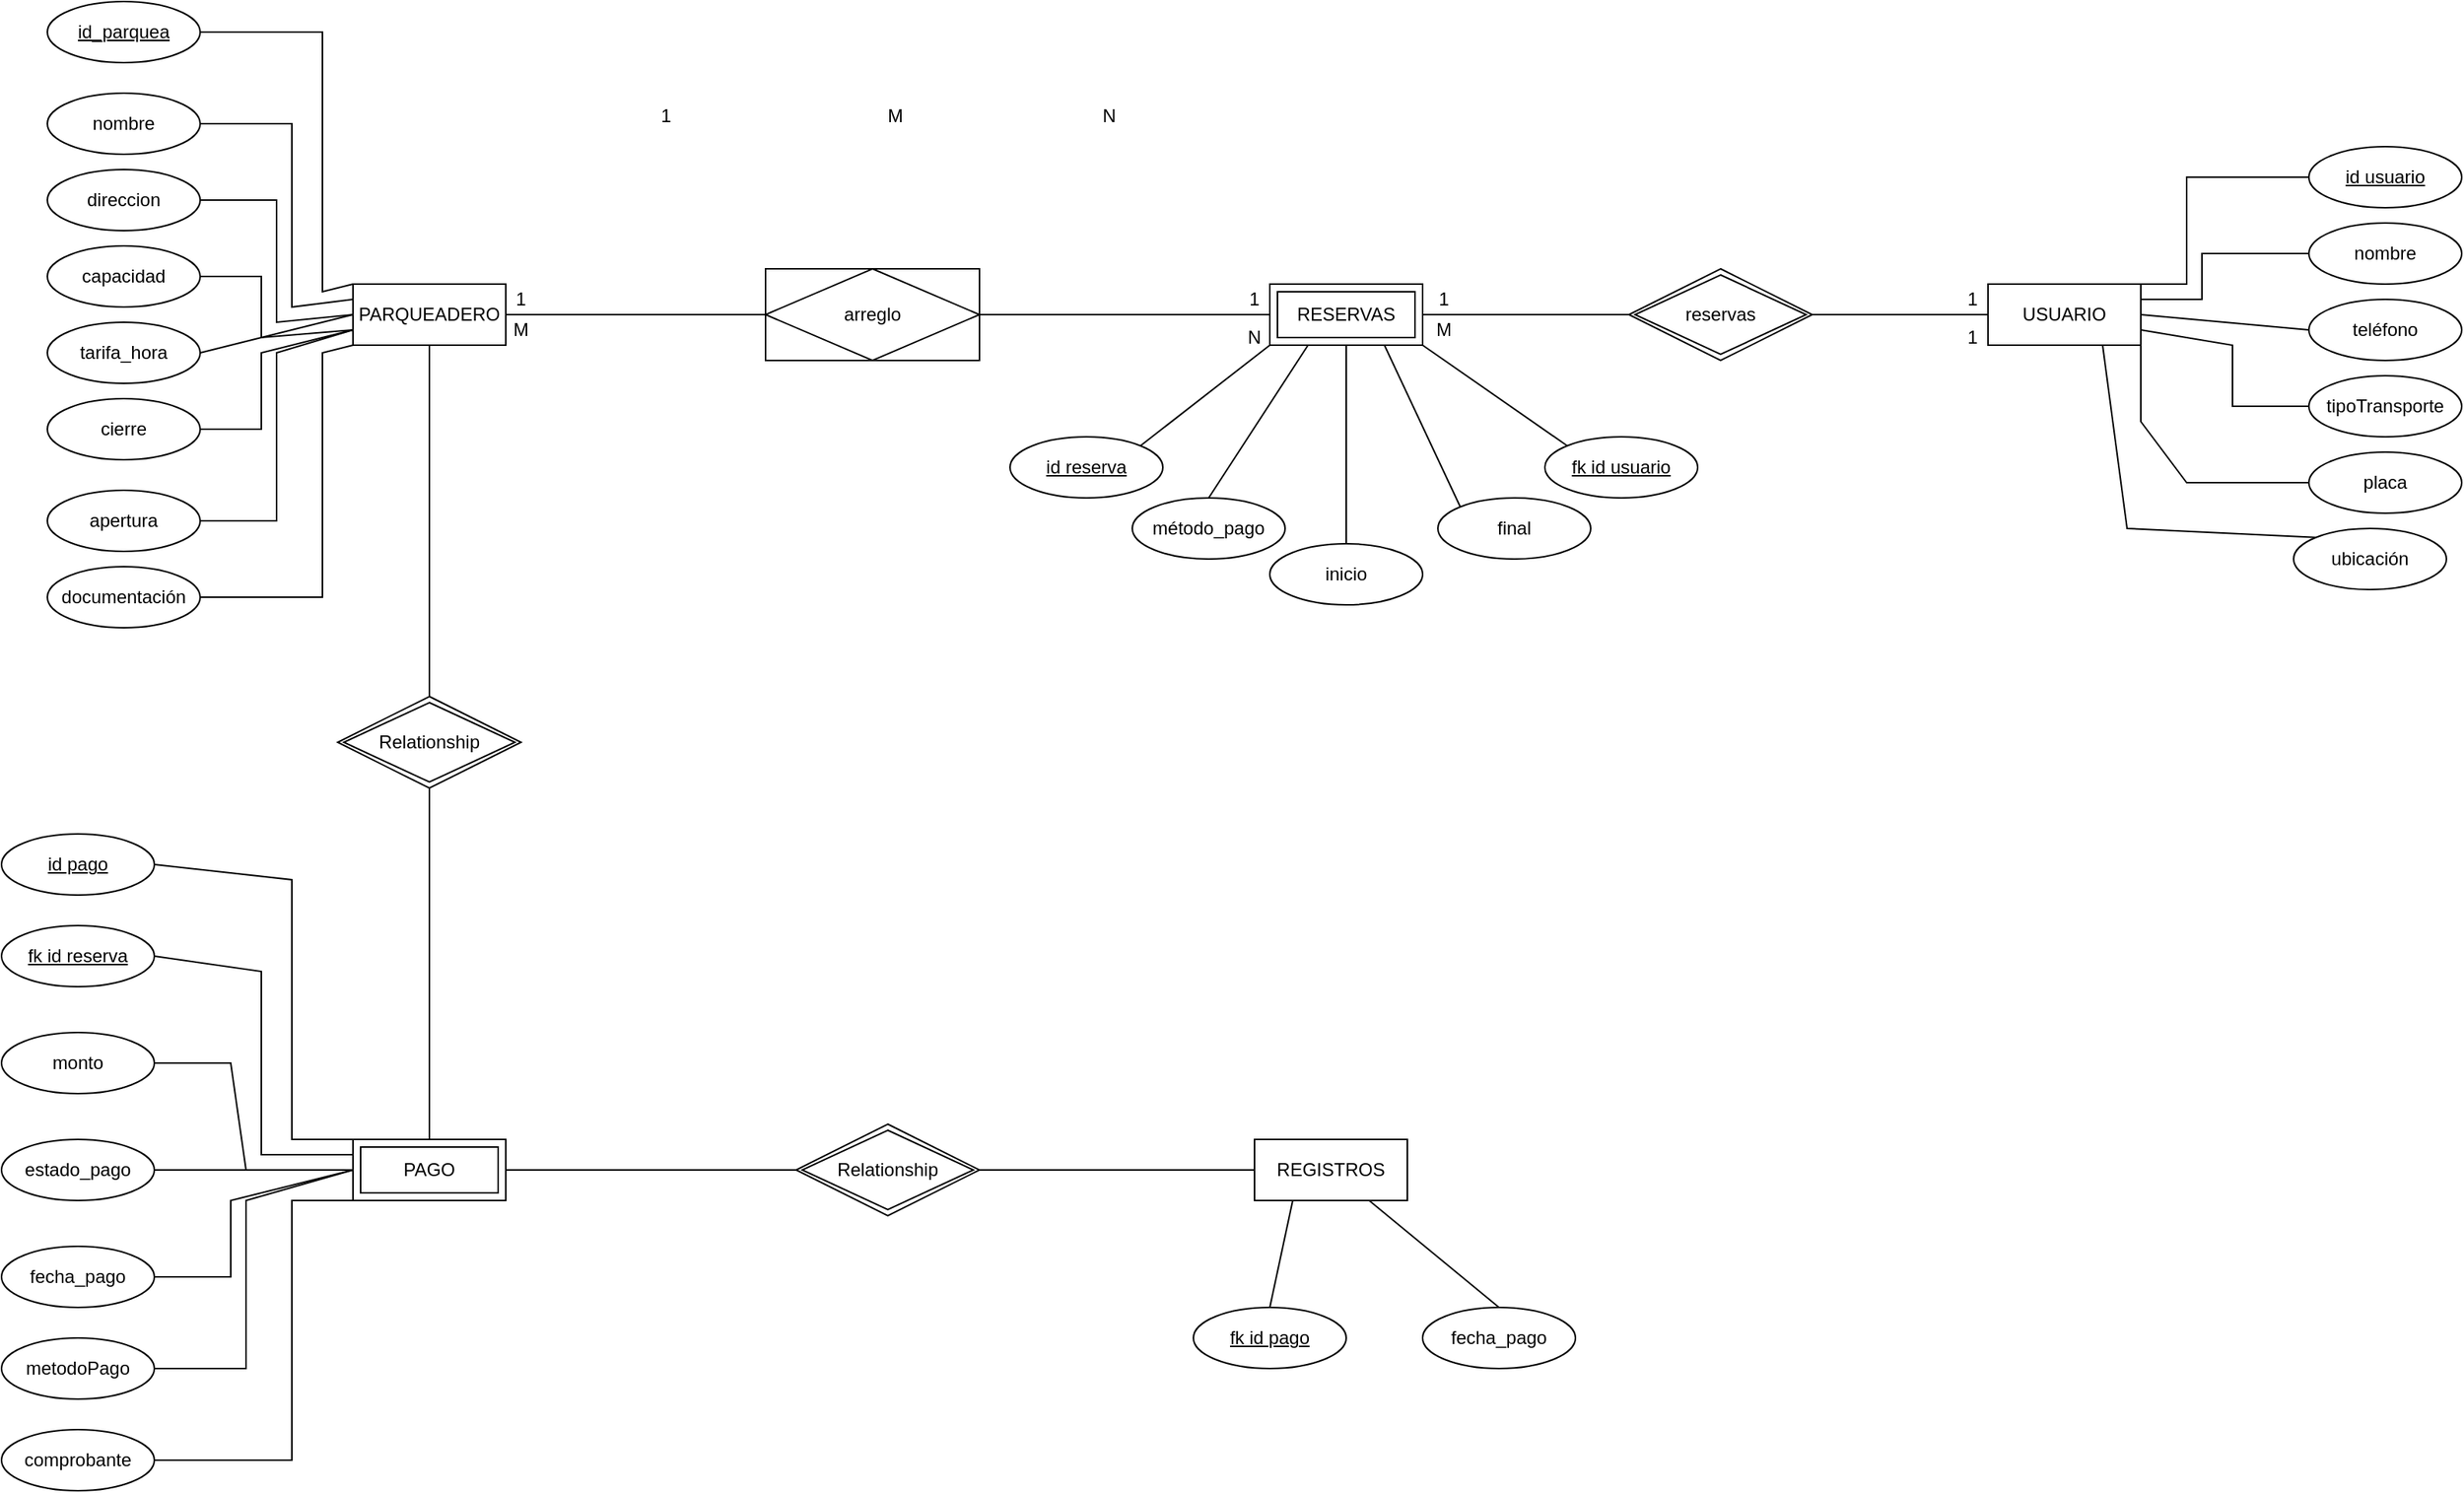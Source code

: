 <mxfile version="24.7.10">
  <diagram name="Página-1" id="D1UG52gK4ZFhQqOSn1Ke">
    <mxGraphModel dx="2514" dy="918" grid="1" gridSize="10" guides="1" tooltips="1" connect="1" arrows="1" fold="1" page="1" pageScale="1" pageWidth="827" pageHeight="1169" math="0" shadow="0">
      <root>
        <mxCell id="0" />
        <mxCell id="1" parent="0" />
        <mxCell id="8Ww00pwWWYWBI8ZVEA0D-1" value="USUARIO" style="whiteSpace=wrap;html=1;align=center;" vertex="1" parent="1">
          <mxGeometry x="800" y="200" width="100" height="40" as="geometry" />
        </mxCell>
        <mxCell id="8Ww00pwWWYWBI8ZVEA0D-4" value="PARQUEADERO" style="whiteSpace=wrap;html=1;align=center;" vertex="1" parent="1">
          <mxGeometry x="-270" y="200" width="100" height="40" as="geometry" />
        </mxCell>
        <mxCell id="8Ww00pwWWYWBI8ZVEA0D-5" value="RESERVAS" style="shape=ext;margin=3;double=1;whiteSpace=wrap;html=1;align=center;" vertex="1" parent="1">
          <mxGeometry x="330" y="200" width="100" height="40" as="geometry" />
        </mxCell>
        <mxCell id="8Ww00pwWWYWBI8ZVEA0D-7" value="capacidad" style="ellipse;whiteSpace=wrap;html=1;align=center;" vertex="1" parent="1">
          <mxGeometry x="-470" y="175" width="100" height="40" as="geometry" />
        </mxCell>
        <mxCell id="8Ww00pwWWYWBI8ZVEA0D-8" value="id_parquea" style="ellipse;whiteSpace=wrap;html=1;align=center;fontStyle=4;" vertex="1" parent="1">
          <mxGeometry x="-470" y="15" width="100" height="40" as="geometry" />
        </mxCell>
        <mxCell id="8Ww00pwWWYWBI8ZVEA0D-9" value="direccion" style="ellipse;whiteSpace=wrap;html=1;align=center;" vertex="1" parent="1">
          <mxGeometry x="-470" y="125" width="100" height="40" as="geometry" />
        </mxCell>
        <mxCell id="8Ww00pwWWYWBI8ZVEA0D-10" value="nombre" style="ellipse;whiteSpace=wrap;html=1;align=center;" vertex="1" parent="1">
          <mxGeometry x="-470" y="75" width="100" height="40" as="geometry" />
        </mxCell>
        <mxCell id="8Ww00pwWWYWBI8ZVEA0D-12" value="tarifa_hora" style="ellipse;whiteSpace=wrap;html=1;align=center;" vertex="1" parent="1">
          <mxGeometry x="-470" y="225" width="100" height="40" as="geometry" />
        </mxCell>
        <mxCell id="8Ww00pwWWYWBI8ZVEA0D-13" value="apertura" style="ellipse;whiteSpace=wrap;html=1;align=center;" vertex="1" parent="1">
          <mxGeometry x="-470" y="335" width="100" height="40" as="geometry" />
        </mxCell>
        <mxCell id="8Ww00pwWWYWBI8ZVEA0D-14" value="cierre" style="ellipse;whiteSpace=wrap;html=1;align=center;" vertex="1" parent="1">
          <mxGeometry x="-470" y="275" width="100" height="40" as="geometry" />
        </mxCell>
        <mxCell id="8Ww00pwWWYWBI8ZVEA0D-15" value="documentación" style="ellipse;whiteSpace=wrap;html=1;align=center;" vertex="1" parent="1">
          <mxGeometry x="-470" y="385" width="100" height="40" as="geometry" />
        </mxCell>
        <mxCell id="8Ww00pwWWYWBI8ZVEA0D-16" value="" style="endArrow=none;html=1;rounded=0;exitX=1;exitY=0.5;exitDx=0;exitDy=0;entryX=0;entryY=0;entryDx=0;entryDy=0;" edge="1" parent="1" source="8Ww00pwWWYWBI8ZVEA0D-8" target="8Ww00pwWWYWBI8ZVEA0D-4">
          <mxGeometry relative="1" as="geometry">
            <mxPoint x="-290" y="115" as="sourcePoint" />
            <mxPoint x="-320" y="285" as="targetPoint" />
            <Array as="points">
              <mxPoint x="-290" y="35" />
              <mxPoint x="-290" y="205" />
            </Array>
          </mxGeometry>
        </mxCell>
        <mxCell id="8Ww00pwWWYWBI8ZVEA0D-17" value="" style="endArrow=none;html=1;rounded=0;exitX=1;exitY=0.5;exitDx=0;exitDy=0;entryX=0;entryY=0.25;entryDx=0;entryDy=0;" edge="1" parent="1" source="8Ww00pwWWYWBI8ZVEA0D-10" target="8Ww00pwWWYWBI8ZVEA0D-4">
          <mxGeometry relative="1" as="geometry">
            <mxPoint x="-370" y="195" as="sourcePoint" />
            <mxPoint x="-270" y="375" as="targetPoint" />
            <Array as="points">
              <mxPoint x="-310" y="95" />
              <mxPoint x="-310" y="215" />
            </Array>
          </mxGeometry>
        </mxCell>
        <mxCell id="8Ww00pwWWYWBI8ZVEA0D-18" value="" style="endArrow=none;html=1;rounded=0;exitX=1;exitY=0.5;exitDx=0;exitDy=0;entryX=0;entryY=0.5;entryDx=0;entryDy=0;" edge="1" parent="1" source="8Ww00pwWWYWBI8ZVEA0D-9" target="8Ww00pwWWYWBI8ZVEA0D-4">
          <mxGeometry relative="1" as="geometry">
            <mxPoint x="-360" y="255" as="sourcePoint" />
            <mxPoint x="-260" y="375" as="targetPoint" />
            <Array as="points">
              <mxPoint x="-320" y="145" />
              <mxPoint x="-320" y="225" />
            </Array>
          </mxGeometry>
        </mxCell>
        <mxCell id="8Ww00pwWWYWBI8ZVEA0D-19" value="" style="endArrow=none;html=1;rounded=0;exitX=1;exitY=0.5;exitDx=0;exitDy=0;entryX=0;entryY=0.75;entryDx=0;entryDy=0;" edge="1" parent="1" source="8Ww00pwWWYWBI8ZVEA0D-7" target="8Ww00pwWWYWBI8ZVEA0D-4">
          <mxGeometry relative="1" as="geometry">
            <mxPoint x="-360" y="205" as="sourcePoint" />
            <mxPoint x="-260" y="285" as="targetPoint" />
            <Array as="points">
              <mxPoint x="-330" y="195" />
              <mxPoint x="-330" y="235" />
            </Array>
          </mxGeometry>
        </mxCell>
        <mxCell id="8Ww00pwWWYWBI8ZVEA0D-20" value="" style="endArrow=none;html=1;rounded=0;exitX=1;exitY=0.5;exitDx=0;exitDy=0;entryX=0;entryY=1;entryDx=0;entryDy=0;" edge="1" parent="1" source="8Ww00pwWWYWBI8ZVEA0D-15" target="8Ww00pwWWYWBI8ZVEA0D-4">
          <mxGeometry relative="1" as="geometry">
            <mxPoint x="-320" y="404.5" as="sourcePoint" />
            <mxPoint x="-230" y="275" as="targetPoint" />
            <Array as="points">
              <mxPoint x="-290" y="405" />
              <mxPoint x="-290" y="245" />
            </Array>
          </mxGeometry>
        </mxCell>
        <mxCell id="8Ww00pwWWYWBI8ZVEA0D-21" value="" style="endArrow=none;html=1;rounded=0;exitX=1;exitY=0.5;exitDx=0;exitDy=0;entryX=0;entryY=0.75;entryDx=0;entryDy=0;" edge="1" parent="1" source="8Ww00pwWWYWBI8ZVEA0D-13" target="8Ww00pwWWYWBI8ZVEA0D-4">
          <mxGeometry relative="1" as="geometry">
            <mxPoint x="-360" y="415" as="sourcePoint" />
            <mxPoint x="-260" y="255" as="targetPoint" />
            <Array as="points">
              <mxPoint x="-320" y="355" />
              <mxPoint x="-320" y="245" />
            </Array>
          </mxGeometry>
        </mxCell>
        <mxCell id="8Ww00pwWWYWBI8ZVEA0D-22" value="" style="endArrow=none;html=1;rounded=0;exitX=1;exitY=0.5;exitDx=0;exitDy=0;entryX=0;entryY=0.75;entryDx=0;entryDy=0;" edge="1" parent="1" source="8Ww00pwWWYWBI8ZVEA0D-14" target="8Ww00pwWWYWBI8ZVEA0D-4">
          <mxGeometry relative="1" as="geometry">
            <mxPoint x="-360" y="365" as="sourcePoint" />
            <mxPoint x="-260" y="245" as="targetPoint" />
            <Array as="points">
              <mxPoint x="-330" y="295" />
              <mxPoint x="-330" y="245" />
            </Array>
          </mxGeometry>
        </mxCell>
        <mxCell id="8Ww00pwWWYWBI8ZVEA0D-23" value="" style="endArrow=none;html=1;rounded=0;exitX=1;exitY=0.5;exitDx=0;exitDy=0;entryX=0;entryY=0.5;entryDx=0;entryDy=0;" edge="1" parent="1" source="8Ww00pwWWYWBI8ZVEA0D-12" target="8Ww00pwWWYWBI8ZVEA0D-4">
          <mxGeometry relative="1" as="geometry">
            <mxPoint x="30" y="115" as="sourcePoint" />
            <mxPoint x="190" y="115" as="targetPoint" />
          </mxGeometry>
        </mxCell>
        <mxCell id="8Ww00pwWWYWBI8ZVEA0D-25" value="REGISTROS" style="whiteSpace=wrap;html=1;align=center;" vertex="1" parent="1">
          <mxGeometry x="320" y="760" width="100" height="40" as="geometry" />
        </mxCell>
        <mxCell id="8Ww00pwWWYWBI8ZVEA0D-27" value="PAGO" style="shape=ext;margin=3;double=1;whiteSpace=wrap;html=1;align=center;" vertex="1" parent="1">
          <mxGeometry x="-270" y="760" width="100" height="40" as="geometry" />
        </mxCell>
        <mxCell id="8Ww00pwWWYWBI8ZVEA0D-28" value="método_pago" style="ellipse;whiteSpace=wrap;html=1;align=center;" vertex="1" parent="1">
          <mxGeometry x="240" y="340" width="100" height="40" as="geometry" />
        </mxCell>
        <mxCell id="8Ww00pwWWYWBI8ZVEA0D-30" value="inicio" style="ellipse;whiteSpace=wrap;html=1;align=center;" vertex="1" parent="1">
          <mxGeometry x="330" y="370" width="100" height="40" as="geometry" />
        </mxCell>
        <mxCell id="8Ww00pwWWYWBI8ZVEA0D-31" value="final" style="ellipse;whiteSpace=wrap;html=1;align=center;" vertex="1" parent="1">
          <mxGeometry x="440" y="340" width="100" height="40" as="geometry" />
        </mxCell>
        <mxCell id="8Ww00pwWWYWBI8ZVEA0D-32" value="fk id usuario" style="ellipse;whiteSpace=wrap;html=1;align=center;fontStyle=4;" vertex="1" parent="1">
          <mxGeometry x="510" y="300" width="100" height="40" as="geometry" />
        </mxCell>
        <mxCell id="8Ww00pwWWYWBI8ZVEA0D-33" value="id reserva" style="ellipse;whiteSpace=wrap;html=1;align=center;fontStyle=4;" vertex="1" parent="1">
          <mxGeometry x="160" y="300" width="100" height="40" as="geometry" />
        </mxCell>
        <mxCell id="8Ww00pwWWYWBI8ZVEA0D-34" value="" style="endArrow=none;html=1;rounded=0;exitX=1;exitY=0;exitDx=0;exitDy=0;entryX=0;entryY=1;entryDx=0;entryDy=0;" edge="1" parent="1" source="8Ww00pwWWYWBI8ZVEA0D-33" target="8Ww00pwWWYWBI8ZVEA0D-5">
          <mxGeometry relative="1" as="geometry">
            <mxPoint x="270" y="310" as="sourcePoint" />
            <mxPoint x="430" y="310" as="targetPoint" />
          </mxGeometry>
        </mxCell>
        <mxCell id="8Ww00pwWWYWBI8ZVEA0D-35" value="" style="endArrow=none;html=1;rounded=0;exitX=0.5;exitY=0;exitDx=0;exitDy=0;entryX=0.25;entryY=1;entryDx=0;entryDy=0;" edge="1" parent="1" source="8Ww00pwWWYWBI8ZVEA0D-28" target="8Ww00pwWWYWBI8ZVEA0D-5">
          <mxGeometry relative="1" as="geometry">
            <mxPoint x="265" y="316" as="sourcePoint" />
            <mxPoint x="340" y="250" as="targetPoint" />
          </mxGeometry>
        </mxCell>
        <mxCell id="8Ww00pwWWYWBI8ZVEA0D-36" value="" style="endArrow=none;html=1;rounded=0;exitX=0.5;exitY=0;exitDx=0;exitDy=0;entryX=0.5;entryY=1;entryDx=0;entryDy=0;" edge="1" parent="1" source="8Ww00pwWWYWBI8ZVEA0D-30" target="8Ww00pwWWYWBI8ZVEA0D-5">
          <mxGeometry relative="1" as="geometry">
            <mxPoint x="300" y="350" as="sourcePoint" />
            <mxPoint x="365" y="250" as="targetPoint" />
          </mxGeometry>
        </mxCell>
        <mxCell id="8Ww00pwWWYWBI8ZVEA0D-37" value="" style="endArrow=none;html=1;rounded=0;exitX=0;exitY=0;exitDx=0;exitDy=0;entryX=0.75;entryY=1;entryDx=0;entryDy=0;" edge="1" parent="1" source="8Ww00pwWWYWBI8ZVEA0D-31" target="8Ww00pwWWYWBI8ZVEA0D-5">
          <mxGeometry relative="1" as="geometry">
            <mxPoint x="400" y="380" as="sourcePoint" />
            <mxPoint x="390" y="250" as="targetPoint" />
          </mxGeometry>
        </mxCell>
        <mxCell id="8Ww00pwWWYWBI8ZVEA0D-38" value="" style="endArrow=none;html=1;rounded=0;exitX=0;exitY=0;exitDx=0;exitDy=0;entryX=1;entryY=1;entryDx=0;entryDy=0;" edge="1" parent="1" source="8Ww00pwWWYWBI8ZVEA0D-32" target="8Ww00pwWWYWBI8ZVEA0D-5">
          <mxGeometry relative="1" as="geometry">
            <mxPoint x="475" y="356" as="sourcePoint" />
            <mxPoint x="415" y="250" as="targetPoint" />
          </mxGeometry>
        </mxCell>
        <mxCell id="8Ww00pwWWYWBI8ZVEA0D-39" value="id usuario" style="ellipse;whiteSpace=wrap;html=1;align=center;fontStyle=4;" vertex="1" parent="1">
          <mxGeometry x="1010" y="110" width="100" height="40" as="geometry" />
        </mxCell>
        <mxCell id="8Ww00pwWWYWBI8ZVEA0D-40" value="nombre" style="ellipse;whiteSpace=wrap;html=1;align=center;" vertex="1" parent="1">
          <mxGeometry x="1010" y="160" width="100" height="40" as="geometry" />
        </mxCell>
        <mxCell id="8Ww00pwWWYWBI8ZVEA0D-41" value="teléfono" style="ellipse;whiteSpace=wrap;html=1;align=center;" vertex="1" parent="1">
          <mxGeometry x="1010" y="210" width="100" height="40" as="geometry" />
        </mxCell>
        <mxCell id="8Ww00pwWWYWBI8ZVEA0D-42" value="tipoTransp&lt;span style=&quot;color: rgba(0, 0, 0, 0); font-family: monospace; font-size: 0px; text-align: start; text-wrap: nowrap;&quot;&gt;%3CmxGraphModel%3E%3Croot%3E%3CmxCell%20id%3D%220%22%2F%3E%3CmxCell%20id%3D%221%22%20parent%3D%220%22%2F%3E%3CmxCell%20id%3D%222%22%20value%3D%22tel%C3%A9fono%22%20style%3D%22ellipse%3BwhiteSpace%3Dwrap%3Bhtml%3D1%3Balign%3Dcenter%3B%22%20vertex%3D%221%22%20parent%3D%221%22%3E%3CmxGeometry%20x%3D%221220%22%20y%3D%22230%22%20width%3D%22100%22%20height%3D%2240%22%20as%3D%22geometry%22%2F%3E%3C%2FmxCell%3E%3C%2Froot%3E%3C%2FmxGraphModel%3E&lt;/span&gt;orte" style="ellipse;whiteSpace=wrap;html=1;align=center;" vertex="1" parent="1">
          <mxGeometry x="1010" y="260" width="100" height="40" as="geometry" />
        </mxCell>
        <mxCell id="8Ww00pwWWYWBI8ZVEA0D-43" value="placa" style="ellipse;whiteSpace=wrap;html=1;align=center;" vertex="1" parent="1">
          <mxGeometry x="1010" y="310" width="100" height="40" as="geometry" />
        </mxCell>
        <mxCell id="8Ww00pwWWYWBI8ZVEA0D-44" value="" style="endArrow=none;html=1;rounded=0;entryX=0;entryY=0.5;entryDx=0;entryDy=0;exitX=1;exitY=0;exitDx=0;exitDy=0;" edge="1" parent="1" source="8Ww00pwWWYWBI8ZVEA0D-1" target="8Ww00pwWWYWBI8ZVEA0D-39">
          <mxGeometry relative="1" as="geometry">
            <mxPoint x="930" y="250" as="sourcePoint" />
            <mxPoint x="970" y="129.5" as="targetPoint" />
            <Array as="points">
              <mxPoint x="930" y="200" />
              <mxPoint x="930" y="130" />
            </Array>
          </mxGeometry>
        </mxCell>
        <mxCell id="8Ww00pwWWYWBI8ZVEA0D-45" value="" style="endArrow=none;html=1;rounded=0;entryX=0;entryY=0.5;entryDx=0;entryDy=0;exitX=1;exitY=0.25;exitDx=0;exitDy=0;" edge="1" parent="1" source="8Ww00pwWWYWBI8ZVEA0D-1" target="8Ww00pwWWYWBI8ZVEA0D-40">
          <mxGeometry relative="1" as="geometry">
            <mxPoint x="910" y="210" as="sourcePoint" />
            <mxPoint x="1020" y="140" as="targetPoint" />
            <Array as="points">
              <mxPoint x="940" y="210" />
              <mxPoint x="940" y="180" />
            </Array>
          </mxGeometry>
        </mxCell>
        <mxCell id="8Ww00pwWWYWBI8ZVEA0D-47" value="" style="endArrow=none;html=1;rounded=0;exitX=1;exitY=0.5;exitDx=0;exitDy=0;entryX=0;entryY=0.5;entryDx=0;entryDy=0;" edge="1" parent="1" source="8Ww00pwWWYWBI8ZVEA0D-1" target="8Ww00pwWWYWBI8ZVEA0D-41">
          <mxGeometry relative="1" as="geometry">
            <mxPoint x="790" y="279.5" as="sourcePoint" />
            <mxPoint x="950" y="279.5" as="targetPoint" />
          </mxGeometry>
        </mxCell>
        <mxCell id="8Ww00pwWWYWBI8ZVEA0D-48" value="" style="endArrow=none;html=1;rounded=0;exitX=1;exitY=0.75;exitDx=0;exitDy=0;entryX=0;entryY=0.5;entryDx=0;entryDy=0;" edge="1" parent="1" source="8Ww00pwWWYWBI8ZVEA0D-1" target="8Ww00pwWWYWBI8ZVEA0D-42">
          <mxGeometry relative="1" as="geometry">
            <mxPoint x="910" y="270" as="sourcePoint" />
            <mxPoint x="960" y="300" as="targetPoint" />
            <Array as="points">
              <mxPoint x="960" y="240" />
              <mxPoint x="960" y="280" />
            </Array>
          </mxGeometry>
        </mxCell>
        <mxCell id="8Ww00pwWWYWBI8ZVEA0D-49" value="" style="endArrow=none;html=1;rounded=0;exitX=1;exitY=1;exitDx=0;exitDy=0;entryX=0;entryY=0.5;entryDx=0;entryDy=0;" edge="1" parent="1" source="8Ww00pwWWYWBI8ZVEA0D-1" target="8Ww00pwWWYWBI8ZVEA0D-43">
          <mxGeometry relative="1" as="geometry">
            <mxPoint x="890" y="359.5" as="sourcePoint" />
            <mxPoint x="1050" y="359.5" as="targetPoint" />
            <Array as="points">
              <mxPoint x="900" y="290" />
              <mxPoint x="930" y="330" />
            </Array>
          </mxGeometry>
        </mxCell>
        <mxCell id="8Ww00pwWWYWBI8ZVEA0D-52" value="fecha_pago" style="ellipse;whiteSpace=wrap;html=1;align=center;" vertex="1" parent="1">
          <mxGeometry x="430" y="870" width="100" height="40" as="geometry" />
        </mxCell>
        <mxCell id="8Ww00pwWWYWBI8ZVEA0D-54" value="fk id pago" style="ellipse;whiteSpace=wrap;html=1;align=center;fontStyle=4;" vertex="1" parent="1">
          <mxGeometry x="280" y="870" width="100" height="40" as="geometry" />
        </mxCell>
        <mxCell id="8Ww00pwWWYWBI8ZVEA0D-55" value="" style="endArrow=none;html=1;rounded=0;exitX=0.5;exitY=0;exitDx=0;exitDy=0;entryX=0.25;entryY=1;entryDx=0;entryDy=0;" edge="1" parent="1" source="8Ww00pwWWYWBI8ZVEA0D-54" target="8Ww00pwWWYWBI8ZVEA0D-25">
          <mxGeometry relative="1" as="geometry">
            <mxPoint x="620" y="930" as="sourcePoint" />
            <mxPoint x="780" y="930" as="targetPoint" />
          </mxGeometry>
        </mxCell>
        <mxCell id="8Ww00pwWWYWBI8ZVEA0D-56" value="" style="endArrow=none;html=1;rounded=0;exitX=0.5;exitY=0;exitDx=0;exitDy=0;entryX=0.75;entryY=1;entryDx=0;entryDy=0;" edge="1" parent="1" source="8Ww00pwWWYWBI8ZVEA0D-52" target="8Ww00pwWWYWBI8ZVEA0D-25">
          <mxGeometry relative="1" as="geometry">
            <mxPoint x="395" y="900" as="sourcePoint" />
            <mxPoint x="450" y="840" as="targetPoint" />
          </mxGeometry>
        </mxCell>
        <mxCell id="8Ww00pwWWYWBI8ZVEA0D-60" value="id pago" style="ellipse;whiteSpace=wrap;html=1;align=center;fontStyle=4;" vertex="1" parent="1">
          <mxGeometry x="-500" y="560" width="100" height="40" as="geometry" />
        </mxCell>
        <mxCell id="8Ww00pwWWYWBI8ZVEA0D-61" value="fk id reserva" style="ellipse;whiteSpace=wrap;html=1;align=center;fontStyle=4;" vertex="1" parent="1">
          <mxGeometry x="-500" y="620" width="100" height="40" as="geometry" />
        </mxCell>
        <mxCell id="8Ww00pwWWYWBI8ZVEA0D-62" value="monto" style="ellipse;whiteSpace=wrap;html=1;align=center;" vertex="1" parent="1">
          <mxGeometry x="-500" y="690" width="100" height="40" as="geometry" />
        </mxCell>
        <mxCell id="8Ww00pwWWYWBI8ZVEA0D-63" value="fecha_pago" style="ellipse;whiteSpace=wrap;html=1;align=center;" vertex="1" parent="1">
          <mxGeometry x="-500" y="830" width="100" height="40" as="geometry" />
        </mxCell>
        <mxCell id="8Ww00pwWWYWBI8ZVEA0D-64" value="metodoPago" style="ellipse;whiteSpace=wrap;html=1;align=center;" vertex="1" parent="1">
          <mxGeometry x="-500" y="890" width="100" height="40" as="geometry" />
        </mxCell>
        <mxCell id="8Ww00pwWWYWBI8ZVEA0D-65" value="&lt;div style=&quot;text-align: left;&quot;&gt;&lt;span style=&quot;background-color: initial;&quot;&gt;estado_pago&lt;/span&gt;&lt;/div&gt;" style="ellipse;whiteSpace=wrap;html=1;align=center;" vertex="1" parent="1">
          <mxGeometry x="-500" y="760" width="100" height="40" as="geometry" />
        </mxCell>
        <mxCell id="8Ww00pwWWYWBI8ZVEA0D-66" value="comprobante" style="ellipse;whiteSpace=wrap;html=1;align=center;" vertex="1" parent="1">
          <mxGeometry x="-500" y="950" width="100" height="40" as="geometry" />
        </mxCell>
        <mxCell id="8Ww00pwWWYWBI8ZVEA0D-75" value="" style="endArrow=none;html=1;rounded=0;exitX=1;exitY=0.5;exitDx=0;exitDy=0;entryX=0;entryY=0;entryDx=0;entryDy=0;" edge="1" parent="1" source="8Ww00pwWWYWBI8ZVEA0D-60" target="8Ww00pwWWYWBI8ZVEA0D-27">
          <mxGeometry relative="1" as="geometry">
            <mxPoint x="-390" y="590" as="sourcePoint" />
            <mxPoint x="-290" y="760" as="targetPoint" />
            <Array as="points">
              <mxPoint x="-310" y="590" />
              <mxPoint x="-310" y="760" />
            </Array>
          </mxGeometry>
        </mxCell>
        <mxCell id="8Ww00pwWWYWBI8ZVEA0D-76" value="" style="endArrow=none;html=1;rounded=0;exitX=1;exitY=0.5;exitDx=0;exitDy=0;entryX=0;entryY=0.25;entryDx=0;entryDy=0;" edge="1" parent="1" source="8Ww00pwWWYWBI8ZVEA0D-61" target="8Ww00pwWWYWBI8ZVEA0D-27">
          <mxGeometry relative="1" as="geometry">
            <mxPoint x="-390" y="650" as="sourcePoint" />
            <mxPoint x="-290" y="770" as="targetPoint" />
            <Array as="points">
              <mxPoint x="-330" y="650" />
              <mxPoint x="-330" y="770" />
            </Array>
          </mxGeometry>
        </mxCell>
        <mxCell id="8Ww00pwWWYWBI8ZVEA0D-77" value="" style="endArrow=none;html=1;rounded=0;exitX=1;exitY=0.5;exitDx=0;exitDy=0;entryX=0;entryY=0.5;entryDx=0;entryDy=0;" edge="1" parent="1" source="8Ww00pwWWYWBI8ZVEA0D-62" target="8Ww00pwWWYWBI8ZVEA0D-27">
          <mxGeometry relative="1" as="geometry">
            <mxPoint x="-390" y="700" as="sourcePoint" />
            <mxPoint x="-290" y="780" as="targetPoint" />
            <Array as="points">
              <mxPoint x="-350" y="710" />
              <mxPoint x="-340" y="780" />
            </Array>
          </mxGeometry>
        </mxCell>
        <mxCell id="8Ww00pwWWYWBI8ZVEA0D-79" value="" style="endArrow=none;html=1;rounded=0;exitX=1;exitY=0.5;exitDx=0;exitDy=0;entryX=0;entryY=1;entryDx=0;entryDy=0;" edge="1" parent="1" source="8Ww00pwWWYWBI8ZVEA0D-66" target="8Ww00pwWWYWBI8ZVEA0D-27">
          <mxGeometry relative="1" as="geometry">
            <mxPoint x="-390" y="960" as="sourcePoint" />
            <mxPoint x="-290" y="800" as="targetPoint" />
            <Array as="points">
              <mxPoint x="-310" y="970" />
              <mxPoint x="-310" y="800" />
            </Array>
          </mxGeometry>
        </mxCell>
        <mxCell id="8Ww00pwWWYWBI8ZVEA0D-80" value="" style="endArrow=none;html=1;rounded=0;exitX=1;exitY=0.5;exitDx=0;exitDy=0;entryX=0;entryY=0.5;entryDx=0;entryDy=0;" edge="1" parent="1" source="8Ww00pwWWYWBI8ZVEA0D-64" target="8Ww00pwWWYWBI8ZVEA0D-27">
          <mxGeometry relative="1" as="geometry">
            <mxPoint x="-390" y="910" as="sourcePoint" />
            <mxPoint x="-290" y="790" as="targetPoint" />
            <Array as="points">
              <mxPoint x="-340" y="910" />
              <mxPoint x="-340" y="800" />
            </Array>
          </mxGeometry>
        </mxCell>
        <mxCell id="8Ww00pwWWYWBI8ZVEA0D-81" value="" style="endArrow=none;html=1;rounded=0;exitX=1;exitY=0.5;exitDx=0;exitDy=0;entryX=0;entryY=0.5;entryDx=0;entryDy=0;" edge="1" parent="1" source="8Ww00pwWWYWBI8ZVEA0D-63" target="8Ww00pwWWYWBI8ZVEA0D-27">
          <mxGeometry relative="1" as="geometry">
            <mxPoint x="-390" y="850" as="sourcePoint" />
            <mxPoint x="-290" y="790" as="targetPoint" />
            <Array as="points">
              <mxPoint x="-350" y="850" />
              <mxPoint x="-350" y="800" />
            </Array>
          </mxGeometry>
        </mxCell>
        <mxCell id="8Ww00pwWWYWBI8ZVEA0D-82" value="" style="endArrow=none;html=1;rounded=0;exitX=1;exitY=0.5;exitDx=0;exitDy=0;entryX=0;entryY=0.5;entryDx=0;entryDy=0;" edge="1" parent="1" source="8Ww00pwWWYWBI8ZVEA0D-65" target="8Ww00pwWWYWBI8ZVEA0D-27">
          <mxGeometry relative="1" as="geometry">
            <mxPoint x="-390" y="800" as="sourcePoint" />
            <mxPoint x="-290" y="780" as="targetPoint" />
          </mxGeometry>
        </mxCell>
        <mxCell id="8Ww00pwWWYWBI8ZVEA0D-85" value="reservas" style="shape=rhombus;double=1;perimeter=rhombusPerimeter;whiteSpace=wrap;html=1;align=center;" vertex="1" parent="1">
          <mxGeometry x="565" y="190" width="120" height="60" as="geometry" />
        </mxCell>
        <mxCell id="8Ww00pwWWYWBI8ZVEA0D-86" value="" style="endArrow=none;html=1;rounded=0;exitX=1;exitY=0.5;exitDx=0;exitDy=0;entryX=0;entryY=0.5;entryDx=0;entryDy=0;" edge="1" parent="1" source="8Ww00pwWWYWBI8ZVEA0D-5" target="8Ww00pwWWYWBI8ZVEA0D-85">
          <mxGeometry relative="1" as="geometry">
            <mxPoint x="460" y="280" as="sourcePoint" />
            <mxPoint x="620" y="280" as="targetPoint" />
          </mxGeometry>
        </mxCell>
        <mxCell id="8Ww00pwWWYWBI8ZVEA0D-87" value="" style="endArrow=none;html=1;rounded=0;exitX=1;exitY=0.5;exitDx=0;exitDy=0;entryX=0;entryY=0.5;entryDx=0;entryDy=0;" edge="1" parent="1" source="8Ww00pwWWYWBI8ZVEA0D-85" target="8Ww00pwWWYWBI8ZVEA0D-1">
          <mxGeometry relative="1" as="geometry">
            <mxPoint x="725" y="269.41" as="sourcePoint" />
            <mxPoint x="995" y="269.41" as="targetPoint" />
          </mxGeometry>
        </mxCell>
        <mxCell id="8Ww00pwWWYWBI8ZVEA0D-88" value="1" style="text;strokeColor=none;align=center;fillColor=none;html=1;verticalAlign=middle;whiteSpace=wrap;rounded=0;" vertex="1" parent="1">
          <mxGeometry x="-95" y="75" width="60" height="30" as="geometry" />
        </mxCell>
        <mxCell id="8Ww00pwWWYWBI8ZVEA0D-89" value="M" style="text;strokeColor=none;align=center;fillColor=none;html=1;verticalAlign=middle;whiteSpace=wrap;rounded=0;" vertex="1" parent="1">
          <mxGeometry x="55" y="75" width="60" height="30" as="geometry" />
        </mxCell>
        <mxCell id="8Ww00pwWWYWBI8ZVEA0D-90" value="N" style="text;strokeColor=none;align=center;fillColor=none;html=1;verticalAlign=middle;whiteSpace=wrap;rounded=0;" vertex="1" parent="1">
          <mxGeometry x="195" y="75" width="60" height="30" as="geometry" />
        </mxCell>
        <mxCell id="8Ww00pwWWYWBI8ZVEA0D-91" value="1" style="text;strokeColor=none;align=center;fillColor=none;html=1;verticalAlign=middle;whiteSpace=wrap;rounded=0;" vertex="1" parent="1">
          <mxGeometry x="760" y="195" width="60" height="30" as="geometry" />
        </mxCell>
        <mxCell id="8Ww00pwWWYWBI8ZVEA0D-92" value="M" style="text;strokeColor=none;align=center;fillColor=none;html=1;verticalAlign=middle;whiteSpace=wrap;rounded=0;" vertex="1" parent="1">
          <mxGeometry x="414" y="215" width="60" height="30" as="geometry" />
        </mxCell>
        <mxCell id="8Ww00pwWWYWBI8ZVEA0D-94" value="1" style="text;strokeColor=none;align=center;fillColor=none;html=1;verticalAlign=middle;whiteSpace=wrap;rounded=0;" vertex="1" parent="1">
          <mxGeometry x="414" y="195" width="60" height="30" as="geometry" />
        </mxCell>
        <mxCell id="8Ww00pwWWYWBI8ZVEA0D-95" value="1" style="text;strokeColor=none;align=center;fillColor=none;html=1;verticalAlign=middle;whiteSpace=wrap;rounded=0;" vertex="1" parent="1">
          <mxGeometry x="760" y="220" width="60" height="30" as="geometry" />
        </mxCell>
        <mxCell id="8Ww00pwWWYWBI8ZVEA0D-96" value="arreglo" style="shape=associativeEntity;whiteSpace=wrap;html=1;align=center;" vertex="1" parent="1">
          <mxGeometry y="190" width="140" height="60" as="geometry" />
        </mxCell>
        <mxCell id="8Ww00pwWWYWBI8ZVEA0D-97" value="" style="endArrow=none;html=1;rounded=0;exitX=1;exitY=0.5;exitDx=0;exitDy=0;entryX=0;entryY=0.5;entryDx=0;entryDy=0;" edge="1" parent="1" source="8Ww00pwWWYWBI8ZVEA0D-4" target="8Ww00pwWWYWBI8ZVEA0D-96">
          <mxGeometry relative="1" as="geometry">
            <mxPoint x="-270" y="280" as="sourcePoint" />
            <mxPoint x="-110" y="280" as="targetPoint" />
          </mxGeometry>
        </mxCell>
        <mxCell id="8Ww00pwWWYWBI8ZVEA0D-98" value="" style="endArrow=none;html=1;rounded=0;exitX=1;exitY=0.5;exitDx=0;exitDy=0;entryX=0;entryY=0.5;entryDx=0;entryDy=0;" edge="1" parent="1" source="8Ww00pwWWYWBI8ZVEA0D-96" target="8Ww00pwWWYWBI8ZVEA0D-5">
          <mxGeometry relative="1" as="geometry">
            <mxPoint x="170" y="235" as="sourcePoint" />
            <mxPoint x="310" y="240" as="targetPoint" />
          </mxGeometry>
        </mxCell>
        <mxCell id="8Ww00pwWWYWBI8ZVEA0D-99" value="ubicación" style="ellipse;whiteSpace=wrap;html=1;align=center;" vertex="1" parent="1">
          <mxGeometry x="1000" y="360" width="100" height="40" as="geometry" />
        </mxCell>
        <mxCell id="8Ww00pwWWYWBI8ZVEA0D-100" value="" style="endArrow=none;html=1;rounded=0;exitX=0.75;exitY=1;exitDx=0;exitDy=0;entryX=0;entryY=0;entryDx=0;entryDy=0;" edge="1" parent="1" source="8Ww00pwWWYWBI8ZVEA0D-1" target="8Ww00pwWWYWBI8ZVEA0D-99">
          <mxGeometry relative="1" as="geometry">
            <mxPoint x="790" y="354.41" as="sourcePoint" />
            <mxPoint x="950" y="354.41" as="targetPoint" />
            <Array as="points">
              <mxPoint x="891" y="360" />
            </Array>
          </mxGeometry>
        </mxCell>
        <mxCell id="8Ww00pwWWYWBI8ZVEA0D-101" value="" style="endArrow=none;html=1;rounded=0;exitX=1;exitY=0.5;exitDx=0;exitDy=0;entryX=0;entryY=0.5;entryDx=0;entryDy=0;" edge="1" parent="1" source="8Ww00pwWWYWBI8ZVEA0D-27" target="8Ww00pwWWYWBI8ZVEA0D-102">
          <mxGeometry relative="1" as="geometry">
            <mxPoint x="260" y="630" as="sourcePoint" />
            <mxPoint y="780" as="targetPoint" />
          </mxGeometry>
        </mxCell>
        <mxCell id="8Ww00pwWWYWBI8ZVEA0D-102" value="Relationship" style="shape=rhombus;double=1;perimeter=rhombusPerimeter;whiteSpace=wrap;html=1;align=center;" vertex="1" parent="1">
          <mxGeometry x="20" y="750" width="120" height="60" as="geometry" />
        </mxCell>
        <mxCell id="8Ww00pwWWYWBI8ZVEA0D-103" value="" style="endArrow=none;html=1;rounded=0;exitX=1;exitY=0.5;exitDx=0;exitDy=0;entryX=0;entryY=0.5;entryDx=0;entryDy=0;" edge="1" parent="1" source="8Ww00pwWWYWBI8ZVEA0D-102" target="8Ww00pwWWYWBI8ZVEA0D-25">
          <mxGeometry relative="1" as="geometry">
            <mxPoint x="190" y="770" as="sourcePoint" />
            <mxPoint x="390" y="770" as="targetPoint" />
          </mxGeometry>
        </mxCell>
        <mxCell id="8Ww00pwWWYWBI8ZVEA0D-104" value="Relationship" style="shape=rhombus;double=1;perimeter=rhombusPerimeter;whiteSpace=wrap;html=1;align=center;" vertex="1" parent="1">
          <mxGeometry x="-280" y="470" width="120" height="60" as="geometry" />
        </mxCell>
        <mxCell id="8Ww00pwWWYWBI8ZVEA0D-105" value="" style="endArrow=none;html=1;rounded=0;exitX=0.5;exitY=0;exitDx=0;exitDy=0;entryX=0.5;entryY=1;entryDx=0;entryDy=0;" edge="1" parent="1" source="8Ww00pwWWYWBI8ZVEA0D-27" target="8Ww00pwWWYWBI8ZVEA0D-104">
          <mxGeometry relative="1" as="geometry">
            <mxPoint x="260" y="520" as="sourcePoint" />
            <mxPoint x="420" y="520" as="targetPoint" />
          </mxGeometry>
        </mxCell>
        <mxCell id="8Ww00pwWWYWBI8ZVEA0D-106" value="" style="endArrow=none;html=1;rounded=0;exitX=0.5;exitY=0;exitDx=0;exitDy=0;entryX=0.5;entryY=1;entryDx=0;entryDy=0;" edge="1" parent="1" source="8Ww00pwWWYWBI8ZVEA0D-104" target="8Ww00pwWWYWBI8ZVEA0D-4">
          <mxGeometry relative="1" as="geometry">
            <mxPoint x="-220" y="780" as="sourcePoint" />
            <mxPoint x="-220" y="540" as="targetPoint" />
          </mxGeometry>
        </mxCell>
        <mxCell id="8Ww00pwWWYWBI8ZVEA0D-107" value="1" style="text;strokeColor=none;align=center;fillColor=none;html=1;verticalAlign=middle;whiteSpace=wrap;rounded=0;" vertex="1" parent="1">
          <mxGeometry x="290" y="195" width="60" height="30" as="geometry" />
        </mxCell>
        <mxCell id="8Ww00pwWWYWBI8ZVEA0D-108" value="M" style="text;strokeColor=none;align=center;fillColor=none;html=1;verticalAlign=middle;whiteSpace=wrap;rounded=0;" vertex="1" parent="1">
          <mxGeometry x="-190" y="215" width="60" height="30" as="geometry" />
        </mxCell>
        <mxCell id="8Ww00pwWWYWBI8ZVEA0D-110" value="1" style="text;strokeColor=none;align=center;fillColor=none;html=1;verticalAlign=middle;whiteSpace=wrap;rounded=0;" vertex="1" parent="1">
          <mxGeometry x="-190" y="195" width="60" height="30" as="geometry" />
        </mxCell>
        <mxCell id="8Ww00pwWWYWBI8ZVEA0D-111" value="N" style="text;strokeColor=none;align=center;fillColor=none;html=1;verticalAlign=middle;whiteSpace=wrap;rounded=0;" vertex="1" parent="1">
          <mxGeometry x="290" y="220" width="60" height="30" as="geometry" />
        </mxCell>
      </root>
    </mxGraphModel>
  </diagram>
</mxfile>
